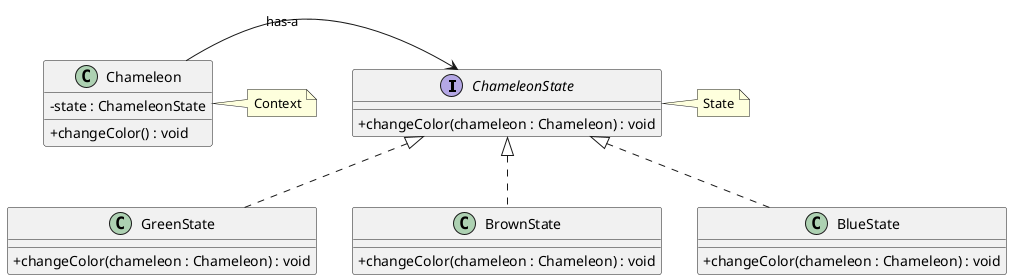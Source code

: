 @startuml State
    skinparam classAttributeIconSize 0

    interface ChameleonState {
        +changeColor(chameleon : Chameleon) : void
    }
    
    class Chameleon {
        -state : ChameleonState
        +changeColor() : void
    }
    
    class GreenState {
        +changeColor(chameleon : Chameleon) : void
    }
    
    class BrownState {
        +changeColor(chameleon : Chameleon) : void
    }
    
    class BlueState {
        +changeColor(chameleon : Chameleon) : void
    }
    
    ChameleonState <|.. GreenState
    ChameleonState <|.. BrownState
    ChameleonState <|.. BlueState
    
    Chameleon -> ChameleonState : has-a
    note right of Chameleon : Context
    note right of ChameleonState : State
@enduml
